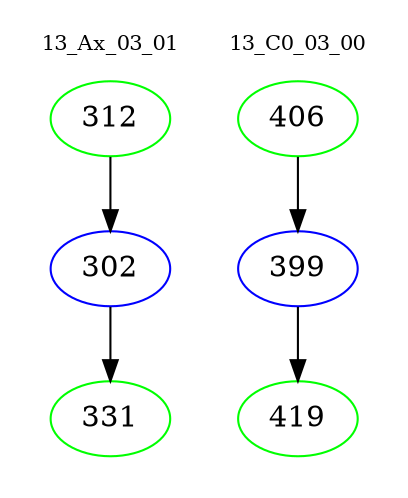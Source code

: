 digraph{
subgraph cluster_0 {
color = white
label = "13_Ax_03_01";
fontsize=10;
T0_312 [label="312", color="green"]
T0_312 -> T0_302 [color="black"]
T0_302 [label="302", color="blue"]
T0_302 -> T0_331 [color="black"]
T0_331 [label="331", color="green"]
}
subgraph cluster_1 {
color = white
label = "13_C0_03_00";
fontsize=10;
T1_406 [label="406", color="green"]
T1_406 -> T1_399 [color="black"]
T1_399 [label="399", color="blue"]
T1_399 -> T1_419 [color="black"]
T1_419 [label="419", color="green"]
}
}
